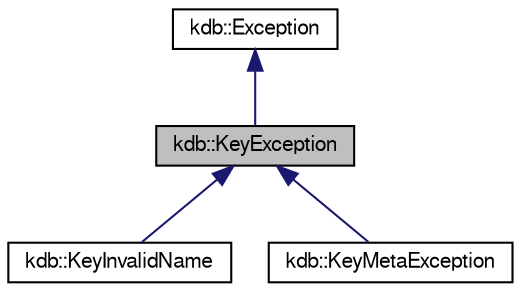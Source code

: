 digraph "kdb::KeyException"
{
  edge [fontname="FreeSans",fontsize="10",labelfontname="FreeSans",labelfontsize="10"];
  node [fontname="FreeSans",fontsize="10",shape=record];
  Node1 [label="kdb::KeyException",height=0.2,width=0.4,color="black", fillcolor="grey75", style="filled" fontcolor="black"];
  Node2 -> Node1 [dir="back",color="midnightblue",fontsize="10",style="solid",fontname="FreeSans"];
  Node2 [label="kdb::Exception",height=0.2,width=0.4,color="black", fillcolor="white", style="filled",URL="$classkdb_1_1Exception.html",tooltip="Base class for all elektra exceptions."];
  Node1 -> Node3 [dir="back",color="midnightblue",fontsize="10",style="solid",fontname="FreeSans"];
  Node3 [label="kdb::KeyInvalidName",height=0.2,width=0.4,color="black", fillcolor="white", style="filled",URL="$classkdb_1_1KeyInvalidName.html",tooltip="The given keyname was invalid."];
  Node1 -> Node4 [dir="back",color="midnightblue",fontsize="10",style="solid",fontname="FreeSans"];
  Node4 [label="kdb::KeyMetaException",height=0.2,width=0.4,color="black", fillcolor="white", style="filled",URL="$classkdb_1_1KeyMetaException.html",tooltip="The meta."];
}
